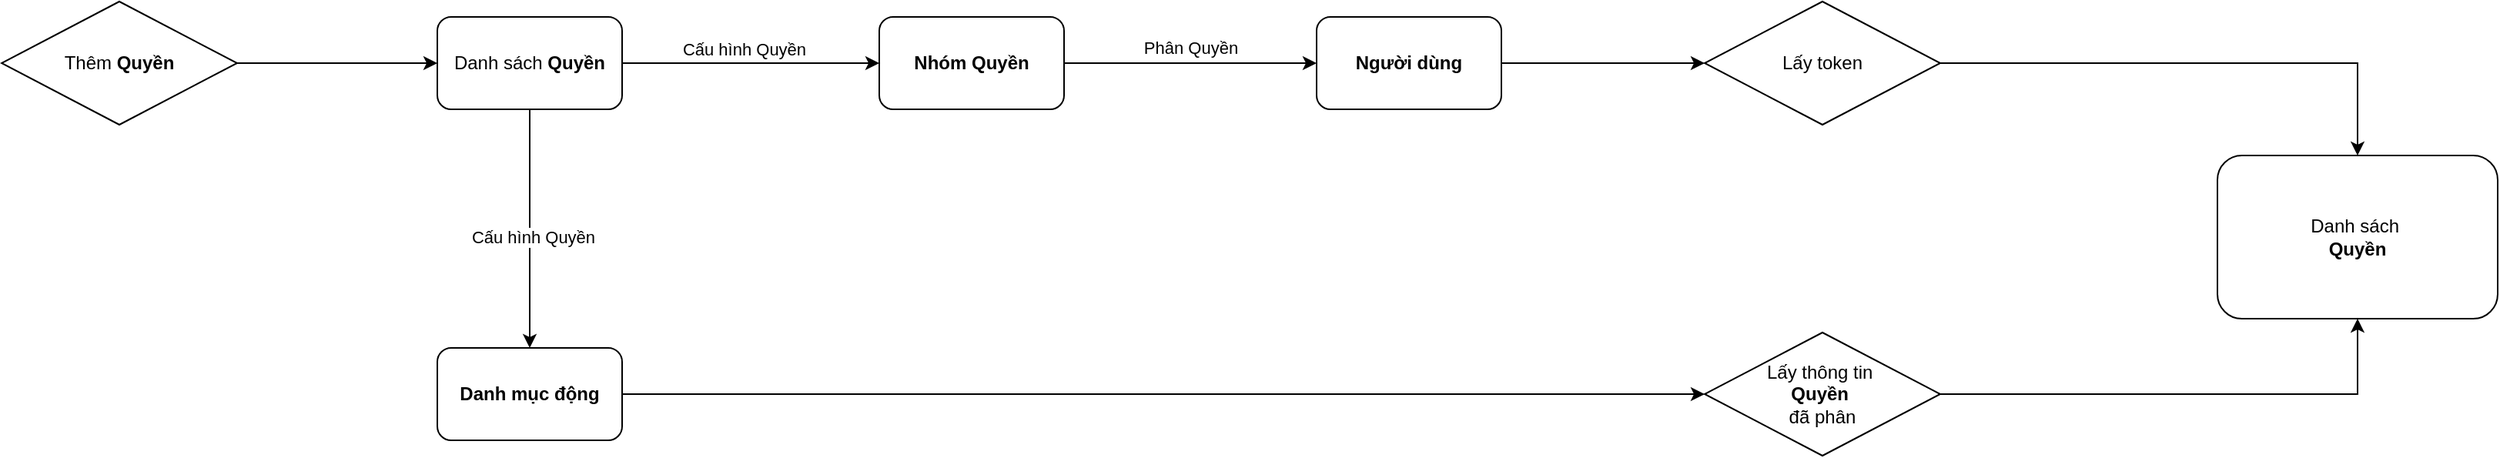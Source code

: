 <mxfile version="21.0.6" type="github">
  <diagram name="Trang-1" id="VSBVw1oFeF8lamYCPIgN">
    <mxGraphModel dx="2087" dy="941" grid="0" gridSize="10" guides="1" tooltips="1" connect="1" arrows="1" fold="1" page="0" pageScale="1" pageWidth="827" pageHeight="1169" math="0" shadow="0">
      <root>
        <mxCell id="0" />
        <mxCell id="1" parent="0" />
        <mxCell id="FojEHKLDrsVdkvdOjXkh-5" style="edgeStyle=orthogonalEdgeStyle;rounded=0;orthogonalLoop=1;jettySize=auto;html=1;" edge="1" parent="1" source="FojEHKLDrsVdkvdOjXkh-1" target="FojEHKLDrsVdkvdOjXkh-4">
          <mxGeometry relative="1" as="geometry" />
        </mxCell>
        <mxCell id="FojEHKLDrsVdkvdOjXkh-6" value="Cấu hình Quyền" style="edgeLabel;html=1;align=center;verticalAlign=middle;resizable=0;points=[];" vertex="1" connectable="0" parent="FojEHKLDrsVdkvdOjXkh-5">
          <mxGeometry x="-0.146" relative="1" as="geometry">
            <mxPoint x="7" y="-9" as="offset" />
          </mxGeometry>
        </mxCell>
        <mxCell id="FojEHKLDrsVdkvdOjXkh-15" style="edgeStyle=orthogonalEdgeStyle;rounded=0;orthogonalLoop=1;jettySize=auto;html=1;" edge="1" parent="1" source="FojEHKLDrsVdkvdOjXkh-1" target="FojEHKLDrsVdkvdOjXkh-14">
          <mxGeometry relative="1" as="geometry" />
        </mxCell>
        <mxCell id="FojEHKLDrsVdkvdOjXkh-1" value="Danh sách &lt;b&gt;Quyền&lt;/b&gt;" style="rounded=1;whiteSpace=wrap;html=1;fillColor=default;" vertex="1" parent="1">
          <mxGeometry x="118" y="236" width="120" height="60" as="geometry" />
        </mxCell>
        <mxCell id="FojEHKLDrsVdkvdOjXkh-3" style="edgeStyle=orthogonalEdgeStyle;rounded=0;orthogonalLoop=1;jettySize=auto;html=1;" edge="1" parent="1" source="FojEHKLDrsVdkvdOjXkh-2" target="FojEHKLDrsVdkvdOjXkh-1">
          <mxGeometry relative="1" as="geometry" />
        </mxCell>
        <mxCell id="FojEHKLDrsVdkvdOjXkh-2" value="Thêm&amp;nbsp;&lt;b style=&quot;border-color: var(--border-color);&quot;&gt;Quyền&lt;/b&gt;" style="rhombus;whiteSpace=wrap;html=1;" vertex="1" parent="1">
          <mxGeometry x="-165" y="226" width="153" height="80" as="geometry" />
        </mxCell>
        <mxCell id="FojEHKLDrsVdkvdOjXkh-8" style="edgeStyle=orthogonalEdgeStyle;rounded=0;orthogonalLoop=1;jettySize=auto;html=1;entryX=0;entryY=0.5;entryDx=0;entryDy=0;" edge="1" parent="1" source="FojEHKLDrsVdkvdOjXkh-4" target="FojEHKLDrsVdkvdOjXkh-7">
          <mxGeometry relative="1" as="geometry" />
        </mxCell>
        <mxCell id="FojEHKLDrsVdkvdOjXkh-4" value="&lt;b&gt;Nhóm&amp;nbsp;Quyền&lt;/b&gt;" style="rounded=1;whiteSpace=wrap;html=1;fillColor=default;" vertex="1" parent="1">
          <mxGeometry x="405" y="236" width="120" height="60" as="geometry" />
        </mxCell>
        <mxCell id="FojEHKLDrsVdkvdOjXkh-11" style="edgeStyle=orthogonalEdgeStyle;rounded=0;orthogonalLoop=1;jettySize=auto;html=1;" edge="1" parent="1" source="FojEHKLDrsVdkvdOjXkh-7" target="FojEHKLDrsVdkvdOjXkh-10">
          <mxGeometry relative="1" as="geometry" />
        </mxCell>
        <mxCell id="FojEHKLDrsVdkvdOjXkh-7" value="&lt;b&gt;Người dùng&lt;/b&gt;" style="rounded=1;whiteSpace=wrap;html=1;fillColor=default;" vertex="1" parent="1">
          <mxGeometry x="689" y="236" width="120" height="60" as="geometry" />
        </mxCell>
        <mxCell id="FojEHKLDrsVdkvdOjXkh-9" value="Phân Quyền" style="edgeLabel;html=1;align=center;verticalAlign=middle;resizable=0;points=[];" vertex="1" connectable="0" parent="1">
          <mxGeometry x="607.003" y="256" as="geometry" />
        </mxCell>
        <mxCell id="FojEHKLDrsVdkvdOjXkh-19" style="edgeStyle=orthogonalEdgeStyle;rounded=0;orthogonalLoop=1;jettySize=auto;html=1;" edge="1" parent="1" source="FojEHKLDrsVdkvdOjXkh-10" target="FojEHKLDrsVdkvdOjXkh-12">
          <mxGeometry relative="1" as="geometry" />
        </mxCell>
        <mxCell id="FojEHKLDrsVdkvdOjXkh-10" value="Lấy token" style="rhombus;whiteSpace=wrap;html=1;" vertex="1" parent="1">
          <mxGeometry x="941" y="226" width="153" height="80" as="geometry" />
        </mxCell>
        <mxCell id="FojEHKLDrsVdkvdOjXkh-12" value="Danh sách&amp;nbsp;&lt;br&gt;&lt;b&gt;Quyền&lt;/b&gt;&lt;br&gt;" style="rounded=1;whiteSpace=wrap;html=1;" vertex="1" parent="1">
          <mxGeometry x="1274" y="326" width="182" height="106" as="geometry" />
        </mxCell>
        <mxCell id="FojEHKLDrsVdkvdOjXkh-18" style="edgeStyle=orthogonalEdgeStyle;rounded=0;orthogonalLoop=1;jettySize=auto;html=1;" edge="1" parent="1" source="FojEHKLDrsVdkvdOjXkh-14" target="FojEHKLDrsVdkvdOjXkh-17">
          <mxGeometry relative="1" as="geometry" />
        </mxCell>
        <mxCell id="FojEHKLDrsVdkvdOjXkh-14" value="&lt;b&gt;Danh mục động&lt;/b&gt;" style="rounded=1;whiteSpace=wrap;html=1;fillColor=default;" vertex="1" parent="1">
          <mxGeometry x="118" y="451" width="120" height="60" as="geometry" />
        </mxCell>
        <mxCell id="FojEHKLDrsVdkvdOjXkh-16" value="Cấu hình Quyền" style="edgeLabel;html=1;align=center;verticalAlign=middle;resizable=0;points=[];" vertex="1" connectable="0" parent="1">
          <mxGeometry x="180.0" y="379" as="geometry" />
        </mxCell>
        <mxCell id="FojEHKLDrsVdkvdOjXkh-20" style="edgeStyle=orthogonalEdgeStyle;rounded=0;orthogonalLoop=1;jettySize=auto;html=1;entryX=0.5;entryY=1;entryDx=0;entryDy=0;" edge="1" parent="1" source="FojEHKLDrsVdkvdOjXkh-17" target="FojEHKLDrsVdkvdOjXkh-12">
          <mxGeometry relative="1" as="geometry" />
        </mxCell>
        <mxCell id="FojEHKLDrsVdkvdOjXkh-17" value="Lấy thông tin&amp;nbsp;&lt;br&gt;&lt;b&gt;Quyền&amp;nbsp;&lt;/b&gt;&lt;br&gt;đã phân" style="rhombus;whiteSpace=wrap;html=1;" vertex="1" parent="1">
          <mxGeometry x="941" y="441" width="153" height="80" as="geometry" />
        </mxCell>
      </root>
    </mxGraphModel>
  </diagram>
</mxfile>
